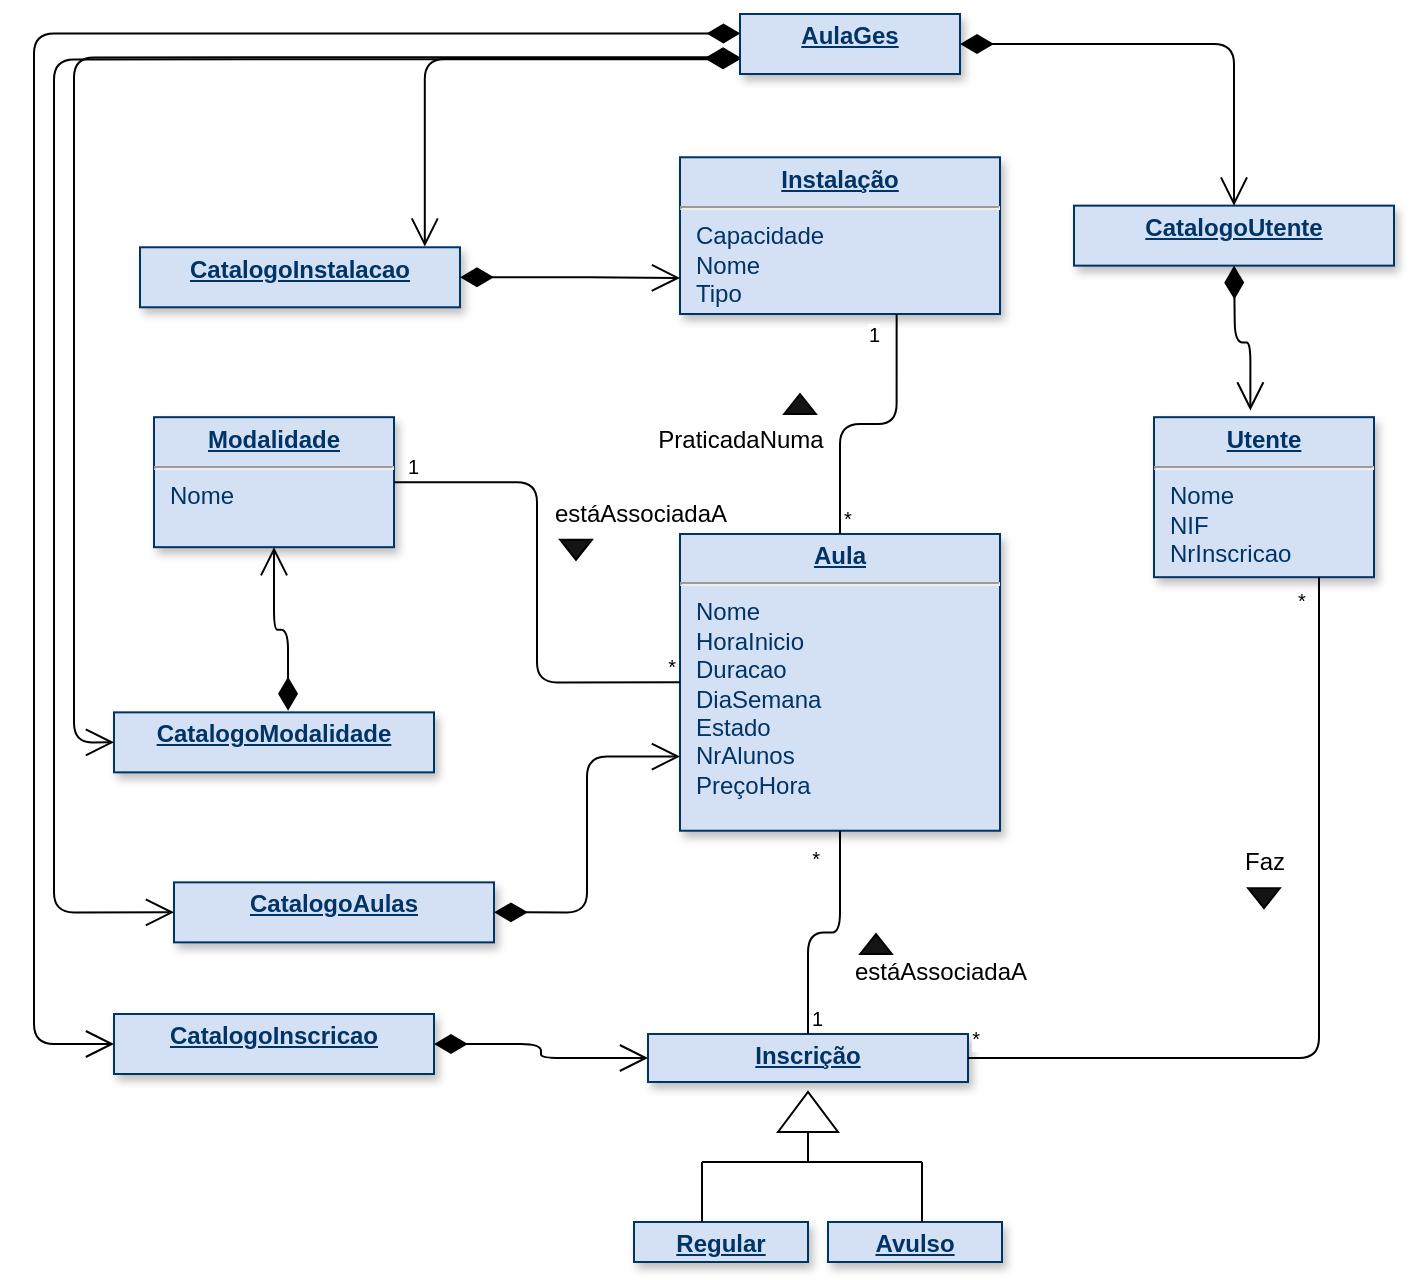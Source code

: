 <mxfile version="12.9.3" type="device"><diagram name="Page-1" id="efa7a0a1-bf9b-a30e-e6df-94a7791c09e9"><mxGraphModel dx="1024" dy="632" grid="1" gridSize="10" guides="1" tooltips="1" connect="1" arrows="1" fold="1" page="1" pageScale="1" pageWidth="826" pageHeight="1169" background="#ffffff" math="0" shadow="0"><root><mxCell id="0"/><mxCell id="1" parent="0"/><mxCell id="19" value="&lt;p style=&quot;margin: 0px ; margin-top: 4px ; text-align: center ; text-decoration: underline&quot;&gt;&lt;b&gt;Instalação&lt;/b&gt;&lt;/p&gt;&lt;hr&gt;&lt;p style=&quot;margin: 0px ; margin-left: 8px&quot;&gt;Capacidade&lt;/p&gt;&lt;p style=&quot;margin: 0px ; margin-left: 8px&quot;&gt;Nome&lt;/p&gt;&lt;p style=&quot;margin: 0px ; margin-left: 8px&quot;&gt;Tipo&lt;/p&gt;&lt;p style=&quot;margin: 0px ; margin-left: 8px&quot;&gt;&lt;br&gt;&lt;/p&gt;" style="verticalAlign=top;align=left;overflow=fill;fontSize=12;fontFamily=Helvetica;html=1;strokeColor=#003366;shadow=1;fillColor=#D4E1F5;fontColor=#003366" parent="1" vertex="1"><mxGeometry x="383" y="141.64" width="160" height="78.36" as="geometry"/></mxCell><mxCell id="21" value="&lt;p style=&quot;margin: 0px ; margin-top: 4px ; text-align: center ; text-decoration: underline&quot;&gt;&lt;strong&gt;Modalidade&lt;/strong&gt;&lt;/p&gt;&lt;hr&gt;&lt;p style=&quot;margin: 0px ; margin-left: 8px&quot;&gt;Nome&lt;/p&gt;" style="verticalAlign=top;align=left;overflow=fill;fontSize=12;fontFamily=Helvetica;html=1;strokeColor=#003366;shadow=1;fillColor=#D4E1F5;fontColor=#003366" parent="1" vertex="1"><mxGeometry x="120" y="271.59" width="120" height="65" as="geometry"/></mxCell><mxCell id="25" value="&lt;p style=&quot;margin: 0px ; margin-top: 4px ; text-align: center ; text-decoration: underline&quot;&gt;&lt;b&gt;Aula&lt;/b&gt;&lt;/p&gt;&lt;hr&gt;&lt;p style=&quot;margin: 0px ; margin-left: 8px&quot;&gt;Nome&lt;/p&gt;&lt;p style=&quot;margin: 0px ; margin-left: 8px&quot;&gt;HoraInicio&lt;/p&gt;&lt;p style=&quot;margin: 0px ; margin-left: 8px&quot;&gt;Duracao&lt;/p&gt;&lt;p style=&quot;margin: 0px ; margin-left: 8px&quot;&gt;DiaSemana&lt;/p&gt;&lt;p style=&quot;margin: 0px ; margin-left: 8px&quot;&gt;&lt;span&gt;Estado&lt;/span&gt;&lt;br&gt;&lt;/p&gt;&lt;p style=&quot;margin: 0px ; margin-left: 8px&quot;&gt;NrAlunos&lt;/p&gt;&lt;p style=&quot;margin: 0px ; margin-left: 8px&quot;&gt;PreçoHora&lt;/p&gt;&lt;p style=&quot;margin: 0px ; margin-left: 8px&quot;&gt;&lt;br&gt;&lt;/p&gt;" style="verticalAlign=top;align=left;overflow=fill;fontSize=12;fontFamily=Helvetica;html=1;strokeColor=#003366;shadow=1;fillColor=#D4E1F5;fontColor=#003366" parent="1" vertex="1"><mxGeometry x="383" y="330" width="160" height="148.36" as="geometry"/></mxCell><mxCell id="U0894h80j2vSTv8v63pR-124" value="&lt;p style=&quot;margin: 0px ; margin-top: 4px ; text-align: center ; text-decoration: underline&quot;&gt;&lt;b&gt;Utente&lt;/b&gt;&lt;/p&gt;&lt;hr&gt;&lt;p style=&quot;margin: 0px ; margin-left: 8px&quot;&gt;Nome&amp;nbsp;&lt;/p&gt;&lt;p style=&quot;margin: 0px ; margin-left: 8px&quot;&gt;NIF&lt;/p&gt;&lt;p style=&quot;margin: 0px ; margin-left: 8px&quot;&gt;NrInscricao&lt;/p&gt;" style="verticalAlign=top;align=left;overflow=fill;fontSize=12;fontFamily=Helvetica;html=1;strokeColor=#003366;shadow=1;fillColor=#D4E1F5;fontColor=#003366" parent="1" vertex="1"><mxGeometry x="620" y="271.59" width="110" height="80" as="geometry"/></mxCell><mxCell id="U0894h80j2vSTv8v63pR-125" value="&lt;p style=&quot;margin: 0px ; margin-top: 4px ; text-align: center ; text-decoration: underline&quot;&gt;&lt;b&gt;CatalogoAulas&lt;/b&gt;&lt;/p&gt;&lt;p style=&quot;margin: 0px ; margin-top: 4px ; text-align: center ; text-decoration: underline&quot;&gt;&lt;b&gt;&lt;br&gt;&lt;/b&gt;&lt;/p&gt;&lt;p style=&quot;margin: 0px ; margin-left: 8px&quot;&gt;&lt;br&gt;&lt;/p&gt;" style="verticalAlign=top;align=left;overflow=fill;fontSize=12;fontFamily=Helvetica;html=1;strokeColor=#003366;shadow=1;fillColor=#D4E1F5;fontColor=#003366" parent="1" vertex="1"><mxGeometry x="130" y="504.18" width="160" height="30" as="geometry"/></mxCell><mxCell id="U0894h80j2vSTv8v63pR-173" value="&lt;p style=&quot;margin: 0px ; margin-top: 4px ; text-align: center ; text-decoration: underline&quot;&gt;&lt;b&gt;CatalogoInstalacao&lt;/b&gt;&lt;/p&gt;&lt;p style=&quot;margin: 0px ; margin-top: 4px ; text-align: center ; text-decoration: underline&quot;&gt;&lt;b&gt;&lt;br&gt;&lt;/b&gt;&lt;/p&gt;&lt;p style=&quot;margin: 0px ; margin-left: 8px&quot;&gt;&lt;br&gt;&lt;/p&gt;" style="verticalAlign=top;align=left;overflow=fill;fontSize=12;fontFamily=Helvetica;html=1;strokeColor=#003366;shadow=1;fillColor=#D4E1F5;fontColor=#003366" parent="1" vertex="1"><mxGeometry x="113" y="186.64" width="160" height="30" as="geometry"/></mxCell><mxCell id="U0894h80j2vSTv8v63pR-174" value="&lt;p style=&quot;margin: 0px ; margin-top: 4px ; text-align: center ; text-decoration: underline&quot;&gt;&lt;b&gt;CatalogoModalidade&lt;/b&gt;&lt;/p&gt;&lt;p style=&quot;margin: 0px ; margin-top: 4px ; text-align: center ; text-decoration: underline&quot;&gt;&lt;b&gt;&lt;br&gt;&lt;/b&gt;&lt;/p&gt;&lt;p style=&quot;margin: 0px ; margin-left: 8px&quot;&gt;&lt;br&gt;&lt;/p&gt;" style="verticalAlign=top;align=left;overflow=fill;fontSize=12;fontFamily=Helvetica;html=1;strokeColor=#003366;shadow=1;fillColor=#D4E1F5;fontColor=#003366" parent="1" vertex="1"><mxGeometry x="100" y="419.18" width="160" height="30" as="geometry"/></mxCell><mxCell id="U0894h80j2vSTv8v63pR-175" value="&lt;p style=&quot;margin: 0px ; margin-top: 4px ; text-align: center ; text-decoration: underline&quot;&gt;&lt;b&gt;CatalogoUtente&lt;/b&gt;&lt;/p&gt;&lt;p style=&quot;margin: 0px ; margin-top: 4px ; text-align: center ; text-decoration: underline&quot;&gt;&lt;b&gt;&lt;br&gt;&lt;/b&gt;&lt;/p&gt;&lt;p style=&quot;margin: 0px ; margin-left: 8px&quot;&gt;&lt;br&gt;&lt;/p&gt;" style="verticalAlign=top;align=left;overflow=fill;fontSize=12;fontFamily=Helvetica;html=1;strokeColor=#003366;shadow=1;fillColor=#D4E1F5;fontColor=#003366" parent="1" vertex="1"><mxGeometry x="580" y="165.82" width="160" height="30" as="geometry"/></mxCell><mxCell id="U0894h80j2vSTv8v63pR-184" value="" style="endArrow=open;html=1;endSize=12;startArrow=diamondThin;startSize=14;startFill=1;edgeStyle=orthogonalEdgeStyle;align=left;verticalAlign=bottom;exitX=1;exitY=0.5;exitDx=0;exitDy=0;" parent="1" source="U0894h80j2vSTv8v63pR-173" edge="1"><mxGeometry x="-1" y="3" relative="1" as="geometry"><mxPoint x="333" y="440" as="sourcePoint"/><mxPoint x="383" y="202" as="targetPoint"/></mxGeometry></mxCell><mxCell id="U0894h80j2vSTv8v63pR-187" value="" style="endArrow=open;html=1;endSize=12;startArrow=diamondThin;startSize=14;startFill=1;edgeStyle=orthogonalEdgeStyle;align=left;verticalAlign=bottom;entryX=0.5;entryY=1;entryDx=0;entryDy=0;exitX=0.544;exitY=-0.028;exitDx=0;exitDy=0;exitPerimeter=0;" parent="1" source="U0894h80j2vSTv8v63pR-174" target="21" edge="1"><mxGeometry x="-1" y="3" relative="1" as="geometry"><mxPoint x="183" y="617" as="sourcePoint"/><mxPoint x="313" y="598.36" as="targetPoint"/></mxGeometry></mxCell><mxCell id="U0894h80j2vSTv8v63pR-189" value="" style="endArrow=open;html=1;endSize=12;startArrow=diamondThin;startSize=14;startFill=1;edgeStyle=orthogonalEdgeStyle;align=left;verticalAlign=bottom;exitX=0.5;exitY=1;exitDx=0;exitDy=0;entryX=0.438;entryY=-0.042;entryDx=0;entryDy=0;entryPerimeter=0;" parent="1" target="U0894h80j2vSTv8v63pR-124" edge="1"><mxGeometry x="-1" y="3" relative="1" as="geometry"><mxPoint x="660" y="195.82" as="sourcePoint"/><mxPoint x="603" y="240.01" as="targetPoint"/></mxGeometry></mxCell><mxCell id="U0894h80j2vSTv8v63pR-196" value="" style="endArrow=none;html=1;edgeStyle=orthogonalEdgeStyle;entryX=0;entryY=0.5;entryDx=0;entryDy=0;" parent="1" source="21" target="25" edge="1"><mxGeometry relative="1" as="geometry"><mxPoint x="333" y="450" as="sourcePoint"/><mxPoint x="493" y="450" as="targetPoint"/></mxGeometry></mxCell><mxCell id="U0894h80j2vSTv8v63pR-197" value="1" style="resizable=0;html=1;align=left;verticalAlign=bottom;labelBackgroundColor=#ffffff;fontSize=10;" parent="U0894h80j2vSTv8v63pR-196" connectable="0" vertex="1"><mxGeometry x="-1" relative="1" as="geometry"><mxPoint x="5" as="offset"/></mxGeometry></mxCell><mxCell id="U0894h80j2vSTv8v63pR-198" value="*" style="resizable=0;html=1;align=right;verticalAlign=bottom;labelBackgroundColor=#ffffff;fontSize=10;" parent="U0894h80j2vSTv8v63pR-196" connectable="0" vertex="1"><mxGeometry x="1" relative="1" as="geometry"><mxPoint x="-1" as="offset"/></mxGeometry></mxCell><mxCell id="U0894h80j2vSTv8v63pR-232" value="" style="group" parent="1" vertex="1" connectable="0"><mxGeometry x="360" y="580" width="184" height="114" as="geometry"/></mxCell><mxCell id="U0894h80j2vSTv8v63pR-208" value="&lt;p style=&quot;margin: 0px ; margin-top: 4px ; text-align: center ; text-decoration: underline&quot;&gt;&lt;b&gt;Inscrição&lt;/b&gt;&lt;/p&gt;&lt;p style=&quot;margin: 0px ; margin-left: 8px&quot;&gt;&lt;br&gt;&lt;/p&gt;" style="verticalAlign=top;align=left;overflow=fill;fontSize=12;fontFamily=Helvetica;html=1;strokeColor=#003366;shadow=1;fillColor=#D4E1F5;fontColor=#003366" parent="U0894h80j2vSTv8v63pR-232" vertex="1"><mxGeometry x="7" width="160" height="24" as="geometry"/></mxCell><mxCell id="U0894h80j2vSTv8v63pR-209" value="" style="triangle;whiteSpace=wrap;html=1;rotation=-90;" parent="U0894h80j2vSTv8v63pR-232" vertex="1"><mxGeometry x="77" y="24" width="20" height="30" as="geometry"/></mxCell><mxCell id="U0894h80j2vSTv8v63pR-213" value="&lt;p style=&quot;margin: 0px ; margin-top: 4px ; text-align: center ; text-decoration: underline&quot;&gt;&lt;strong&gt;Regular&lt;/strong&gt;&lt;/p&gt;" style="verticalAlign=top;align=left;overflow=fill;fontSize=12;fontFamily=Helvetica;html=1;strokeColor=#003366;shadow=1;fillColor=#D4E1F5;fontColor=#003366" parent="U0894h80j2vSTv8v63pR-232" vertex="1"><mxGeometry y="94" width="87" height="20" as="geometry"/></mxCell><mxCell id="U0894h80j2vSTv8v63pR-214" value="&lt;p style=&quot;margin: 0px ; margin-top: 4px ; text-align: center ; text-decoration: underline&quot;&gt;&lt;strong&gt;Avulso&lt;/strong&gt;&lt;/p&gt;&lt;p style=&quot;margin: 0px ; margin-left: 8px&quot;&gt;&lt;br&gt;&lt;/p&gt;" style="verticalAlign=top;align=left;overflow=fill;fontSize=12;fontFamily=Helvetica;html=1;strokeColor=#003366;shadow=1;fillColor=#D4E1F5;fontColor=#003366" parent="U0894h80j2vSTv8v63pR-232" vertex="1"><mxGeometry x="97" y="94" width="87" height="20" as="geometry"/></mxCell><mxCell id="U0894h80j2vSTv8v63pR-228" value="" style="line;strokeWidth=1;direction=south;html=1;" parent="U0894h80j2vSTv8v63pR-232" vertex="1"><mxGeometry x="82" y="49" width="10" height="15" as="geometry"/></mxCell><mxCell id="U0894h80j2vSTv8v63pR-229" value="" style="line;strokeWidth=1;html=1;" parent="U0894h80j2vSTv8v63pR-232" vertex="1"><mxGeometry x="34" y="59" width="110" height="10" as="geometry"/></mxCell><mxCell id="U0894h80j2vSTv8v63pR-230" value="" style="line;strokeWidth=1;direction=south;html=1;" parent="U0894h80j2vSTv8v63pR-232" vertex="1"><mxGeometry x="29" y="64" width="10" height="30" as="geometry"/></mxCell><mxCell id="U0894h80j2vSTv8v63pR-231" value="" style="line;strokeWidth=1;direction=south;html=1;" parent="U0894h80j2vSTv8v63pR-232" vertex="1"><mxGeometry x="139" y="64" width="10" height="30" as="geometry"/></mxCell><mxCell id="U0894h80j2vSTv8v63pR-237" value="" style="triangle;whiteSpace=wrap;html=1;strokeWidth=1;rotation=90;fillColor=#141414;" parent="1" vertex="1"><mxGeometry x="670" y="504.18" width="10" height="15.82" as="geometry"/></mxCell><mxCell id="U0894h80j2vSTv8v63pR-240" value="" style="endArrow=none;html=1;edgeStyle=orthogonalEdgeStyle;exitX=0.5;exitY=0;exitDx=0;exitDy=0;entryX=0.5;entryY=1;entryDx=0;entryDy=0;" parent="1" source="U0894h80j2vSTv8v63pR-208" target="25" edge="1"><mxGeometry relative="1" as="geometry"><mxPoint x="393" y="490" as="sourcePoint"/><mxPoint x="553" y="490" as="targetPoint"/></mxGeometry></mxCell><mxCell id="U0894h80j2vSTv8v63pR-241" value="1" style="resizable=0;html=1;align=left;verticalAlign=bottom;labelBackgroundColor=#ffffff;fontSize=10;" parent="U0894h80j2vSTv8v63pR-240" connectable="0" vertex="1"><mxGeometry x="-1" relative="1" as="geometry"/></mxCell><mxCell id="U0894h80j2vSTv8v63pR-242" value="*" style="resizable=0;html=1;align=right;verticalAlign=bottom;labelBackgroundColor=#ffffff;fontSize=10;" parent="U0894h80j2vSTv8v63pR-240" connectable="0" vertex="1"><mxGeometry x="1" relative="1" as="geometry"><mxPoint x="-10" y="21.5" as="offset"/></mxGeometry></mxCell><mxCell id="U0894h80j2vSTv8v63pR-246" value="" style="endArrow=none;html=1;edgeStyle=orthogonalEdgeStyle;entryX=1;entryY=0.5;entryDx=0;entryDy=0;exitX=0.75;exitY=1;exitDx=0;exitDy=0;" parent="1" source="U0894h80j2vSTv8v63pR-124" target="U0894h80j2vSTv8v63pR-208" edge="1"><mxGeometry relative="1" as="geometry"><mxPoint x="393" y="490" as="sourcePoint"/><mxPoint x="553" y="490" as="targetPoint"/></mxGeometry></mxCell><mxCell id="U0894h80j2vSTv8v63pR-247" value="*" style="resizable=0;html=1;align=left;verticalAlign=bottom;labelBackgroundColor=#ffffff;fontSize=10;" parent="U0894h80j2vSTv8v63pR-246" connectable="0" vertex="1"><mxGeometry x="-1" relative="1" as="geometry"><mxPoint x="-12.5" y="20" as="offset"/></mxGeometry></mxCell><mxCell id="U0894h80j2vSTv8v63pR-248" value="*" style="resizable=0;html=1;align=right;verticalAlign=bottom;labelBackgroundColor=#ffffff;fontSize=10;" parent="U0894h80j2vSTv8v63pR-246" connectable="0" vertex="1"><mxGeometry x="1" relative="1" as="geometry"><mxPoint x="6.33" y="-2" as="offset"/></mxGeometry></mxCell><mxCell id="U0894h80j2vSTv8v63pR-251" value="Faz" style="text;html=1;align=center;verticalAlign=middle;resizable=0;points=[];autosize=1;" parent="1" vertex="1"><mxGeometry x="655" y="484.18" width="40" height="20" as="geometry"/></mxCell><mxCell id="U0894h80j2vSTv8v63pR-255" value="&lt;p style=&quot;margin: 0px ; margin-top: 4px ; text-align: center ; text-decoration: underline&quot;&gt;&lt;b&gt;CatalogoInscricao&lt;/b&gt;&lt;/p&gt;&lt;p style=&quot;margin: 0px ; margin-top: 4px ; text-align: center ; text-decoration: underline&quot;&gt;&lt;b&gt;&lt;br&gt;&lt;/b&gt;&lt;/p&gt;&lt;p style=&quot;margin: 0px ; margin-left: 8px&quot;&gt;&lt;br&gt;&lt;/p&gt;" style="verticalAlign=top;align=left;overflow=fill;fontSize=12;fontFamily=Helvetica;html=1;strokeColor=#003366;shadow=1;fillColor=#D4E1F5;fontColor=#003366" parent="1" vertex="1"><mxGeometry x="100" y="570" width="160" height="30" as="geometry"/></mxCell><mxCell id="U0894h80j2vSTv8v63pR-256" value="" style="endArrow=open;html=1;endSize=12;startArrow=diamondThin;startSize=14;startFill=1;edgeStyle=orthogonalEdgeStyle;align=left;verticalAlign=bottom;exitX=1;exitY=0.5;exitDx=0;exitDy=0;entryX=0;entryY=0.5;entryDx=0;entryDy=0;" parent="1" source="U0894h80j2vSTv8v63pR-255" target="U0894h80j2vSTv8v63pR-208" edge="1"><mxGeometry x="-0.944" y="12" relative="1" as="geometry"><mxPoint x="393" y="650" as="sourcePoint"/><mxPoint x="553" y="650" as="targetPoint"/><mxPoint as="offset"/></mxGeometry></mxCell><mxCell id="U0894h80j2vSTv8v63pR-258" value="" style="group" parent="1" vertex="1" connectable="0"><mxGeometry x="463" y="530" width="100" height="28.73" as="geometry"/></mxCell><mxCell id="U0894h80j2vSTv8v63pR-243" value="estáAssociadaA" style="text;html=1;align=center;verticalAlign=middle;resizable=0;points=[];autosize=1;" parent="U0894h80j2vSTv8v63pR-258" vertex="1"><mxGeometry y="8.73" width="100" height="20" as="geometry"/></mxCell><mxCell id="U0894h80j2vSTv8v63pR-244" value="" style="triangle;whiteSpace=wrap;html=1;strokeWidth=1;rotation=-90;fillColor=#141414;" parent="U0894h80j2vSTv8v63pR-258" vertex="1"><mxGeometry x="13" y="-2.91" width="10" height="15.82" as="geometry"/></mxCell><mxCell id="U0894h80j2vSTv8v63pR-259" value="&lt;p style=&quot;margin: 0px ; margin-top: 4px ; text-align: center ; text-decoration: underline&quot;&gt;&lt;b&gt;AulaGes&lt;/b&gt;&lt;/p&gt;" style="verticalAlign=top;align=left;overflow=fill;fontSize=12;fontFamily=Helvetica;html=1;strokeColor=#003366;shadow=1;fillColor=#D4E1F5;fontColor=#003366" parent="1" vertex="1"><mxGeometry x="413" y="70" width="110" height="30" as="geometry"/></mxCell><mxCell id="U0894h80j2vSTv8v63pR-260" value="" style="endArrow=open;html=1;endSize=12;startArrow=diamondThin;startSize=14;startFill=1;edgeStyle=orthogonalEdgeStyle;align=left;verticalAlign=bottom;entryX=0;entryY=0.75;entryDx=0;entryDy=0;exitX=1;exitY=0.5;exitDx=0;exitDy=0;" parent="1" source="U0894h80j2vSTv8v63pR-125" target="25" edge="1"><mxGeometry x="0.182" y="61" relative="1" as="geometry"><mxPoint x="280" y="520" as="sourcePoint"/><mxPoint x="420" y="520" as="targetPoint"/><mxPoint as="offset"/></mxGeometry></mxCell><mxCell id="U0894h80j2vSTv8v63pR-262" value="" style="endArrow=open;html=1;endSize=12;startArrow=diamondThin;startSize=14;startFill=1;edgeStyle=orthogonalEdgeStyle;align=left;verticalAlign=bottom;exitX=0;exitY=0.75;exitDx=0;exitDy=0;entryX=0.89;entryY=-0.011;entryDx=0;entryDy=0;entryPerimeter=0;" parent="1" source="U0894h80j2vSTv8v63pR-259" target="U0894h80j2vSTv8v63pR-173" edge="1"><mxGeometry x="-1" y="3" relative="1" as="geometry"><mxPoint x="400" y="180" as="sourcePoint"/><mxPoint x="560" y="180" as="targetPoint"/></mxGeometry></mxCell><mxCell id="U0894h80j2vSTv8v63pR-263" value="" style="endArrow=open;html=1;endSize=12;startArrow=diamondThin;startSize=14;startFill=1;edgeStyle=orthogonalEdgeStyle;align=left;verticalAlign=bottom;exitX=0;exitY=0.75;exitDx=0;exitDy=0;entryX=0;entryY=0.5;entryDx=0;entryDy=0;" parent="1" target="U0894h80j2vSTv8v63pR-174" edge="1"><mxGeometry x="-1" y="3" relative="1" as="geometry"><mxPoint x="413" y="91.65" as="sourcePoint"/><mxPoint x="135.4" y="141.64" as="targetPoint"/><Array as="points"><mxPoint x="80" y="92"/><mxPoint x="80" y="434"/></Array></mxGeometry></mxCell><mxCell id="U0894h80j2vSTv8v63pR-264" value="" style="endArrow=open;html=1;endSize=12;startArrow=diamondThin;startSize=14;startFill=1;edgeStyle=orthogonalEdgeStyle;align=left;verticalAlign=bottom;exitX=0;exitY=0.75;exitDx=0;exitDy=0;entryX=0;entryY=0.5;entryDx=0;entryDy=0;" parent="1" target="U0894h80j2vSTv8v63pR-125" edge="1"><mxGeometry x="-1" y="3" relative="1" as="geometry"><mxPoint x="413" y="92.65" as="sourcePoint"/><mxPoint x="70" y="522.743" as="targetPoint"/><Array as="points"><mxPoint x="70" y="93"/><mxPoint x="70" y="519"/></Array></mxGeometry></mxCell><mxCell id="U0894h80j2vSTv8v63pR-266" value="" style="endArrow=open;html=1;endSize=12;startArrow=diamondThin;startSize=14;startFill=1;edgeStyle=orthogonalEdgeStyle;align=left;verticalAlign=bottom;exitX=1;exitY=0.5;exitDx=0;exitDy=0;entryX=0.5;entryY=0;entryDx=0;entryDy=0;" parent="1" source="U0894h80j2vSTv8v63pR-259" target="U0894h80j2vSTv8v63pR-175" edge="1"><mxGeometry x="-0.839" y="15" relative="1" as="geometry"><mxPoint x="240" y="370" as="sourcePoint"/><mxPoint x="400" y="370" as="targetPoint"/><mxPoint as="offset"/></mxGeometry></mxCell><mxCell id="U0894h80j2vSTv8v63pR-267" value="" style="endArrow=open;html=1;endSize=12;startArrow=diamondThin;startSize=14;startFill=1;edgeStyle=orthogonalEdgeStyle;align=left;verticalAlign=bottom;entryX=0;entryY=0.5;entryDx=0;entryDy=0;exitX=0.002;exitY=0.325;exitDx=0;exitDy=0;exitPerimeter=0;" parent="1" source="U0894h80j2vSTv8v63pR-259" target="U0894h80j2vSTv8v63pR-255" edge="1"><mxGeometry x="-0.776" y="-40" relative="1" as="geometry"><mxPoint x="410" y="80" as="sourcePoint"/><mxPoint x="150" y="700" as="targetPoint"/><Array as="points"><mxPoint x="60" y="80"/><mxPoint x="60" y="585"/></Array><mxPoint as="offset"/></mxGeometry></mxCell><mxCell id="U0894h80j2vSTv8v63pR-270" value="" style="group" parent="1" vertex="1" connectable="0"><mxGeometry x="363" y="260" width="100" height="32.91" as="geometry"/></mxCell><mxCell id="U0894h80j2vSTv8v63pR-199" value="" style="endArrow=none;html=1;edgeStyle=orthogonalEdgeStyle;entryX=0.677;entryY=1;entryDx=0;entryDy=0;entryPerimeter=0;exitX=0.5;exitY=0;exitDx=0;exitDy=0;" parent="U0894h80j2vSTv8v63pR-270" source="25" target="19" edge="1"><mxGeometry relative="1" as="geometry"><mxPoint x="-35" y="47.09" as="sourcePoint"/><mxPoint x="125" y="47.09" as="targetPoint"/></mxGeometry></mxCell><mxCell id="U0894h80j2vSTv8v63pR-200" value="*" style="resizable=0;html=1;align=left;verticalAlign=bottom;labelBackgroundColor=#ffffff;fontSize=10;" parent="U0894h80j2vSTv8v63pR-199" connectable="0" vertex="1"><mxGeometry x="-1" relative="1" as="geometry"/></mxCell><mxCell id="U0894h80j2vSTv8v63pR-201" value="1" style="resizable=0;html=1;align=right;verticalAlign=bottom;labelBackgroundColor=#ffffff;fontSize=10;" parent="U0894h80j2vSTv8v63pR-199" connectable="0" vertex="1"><mxGeometry x="1" relative="1" as="geometry"><mxPoint x="-8.32" y="18.28" as="offset"/></mxGeometry></mxCell><mxCell id="U0894h80j2vSTv8v63pR-238" value="PraticadaNuma" style="text;html=1;align=center;verticalAlign=middle;resizable=0;points=[];autosize=1;" parent="U0894h80j2vSTv8v63pR-270" vertex="1"><mxGeometry y="12.91" width="100" height="20" as="geometry"/></mxCell><mxCell id="U0894h80j2vSTv8v63pR-239" value="" style="triangle;whiteSpace=wrap;html=1;strokeWidth=1;rotation=-90;fillColor=#141414;" parent="U0894h80j2vSTv8v63pR-270" vertex="1"><mxGeometry x="75" y="-2.91" width="10" height="15.82" as="geometry"/></mxCell><mxCell id="3sPVvP00thWdOcQvAzaQ-25" value="" style="group" vertex="1" connectable="0" parent="1"><mxGeometry x="313" y="301.27" width="100" height="28.73" as="geometry"/></mxCell><mxCell id="3sPVvP00thWdOcQvAzaQ-26" value="estáAssociadaA" style="text;html=1;align=center;verticalAlign=middle;resizable=0;points=[];autosize=1;" vertex="1" parent="3sPVvP00thWdOcQvAzaQ-25"><mxGeometry y="8.73" width="100" height="20" as="geometry"/></mxCell><mxCell id="3sPVvP00thWdOcQvAzaQ-27" value="" style="triangle;whiteSpace=wrap;html=1;strokeWidth=1;rotation=90;fillColor=#141414;" vertex="1" parent="1"><mxGeometry x="326" y="330" width="10" height="15.82" as="geometry"/></mxCell></root></mxGraphModel></diagram></mxfile>